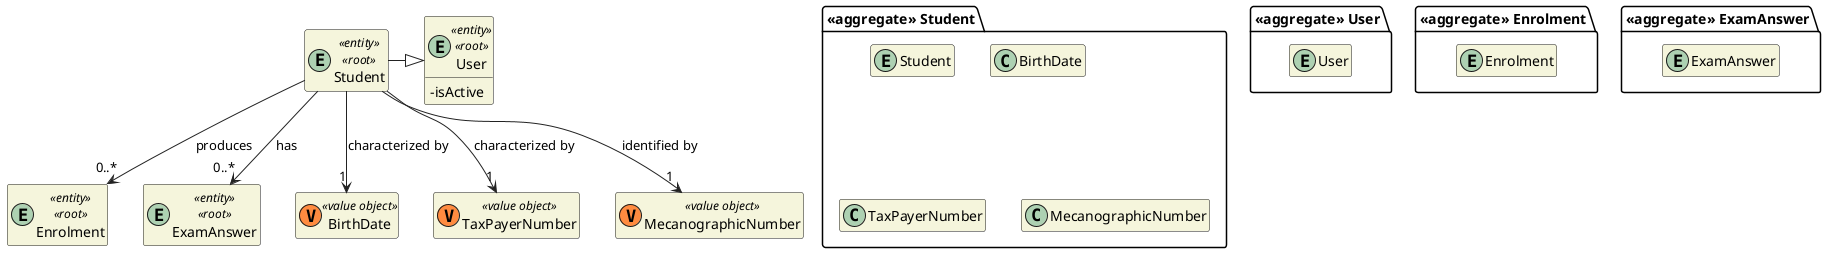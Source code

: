 @startuml DM-STUDENT
'https://plantuml.com/class-diagram

skinparam classAttributeIconSize 0
hide empty attributes
hide empty methods
skinparam classBackgroundColor beige
skinparam ArrowColor #222222

package "<<aggregate>> User" {
    entity User
}

entity User <<entity>> <<root>> {
  - isActive
}

package "<<aggregate>> Enrolment" {
  entity Enrolment
}

entity Enrolment <<entity>> <<root>> {
}

package "<<aggregate>> ExamAnswer" {
  entity ExamAnswer
}

entity ExamAnswer <<entity>> <<root>> {
}

package "<<aggregate>> Student" {
  entity Student

  class BirthDate
  class TaxPayerNumber
  class MecanographicNumber
}

entity Student <<entity>> <<root>> {
}

class BirthDate <<(V,#FF8B40) value object>> {}
class TaxPayerNumber <<(V,#FF8B40) value object>> {}
class MecanographicNumber <<(V,#FF8B40) value object>> {}

Student --> "1" BirthDate : characterized by
Student --> "1" TaxPayerNumber : characterized by
Student --> "1" MecanographicNumber : identified by

Student -|> User

Student --> "0..*" Enrolment : produces

Student --> "0..*" ExamAnswer : has

@enduml
